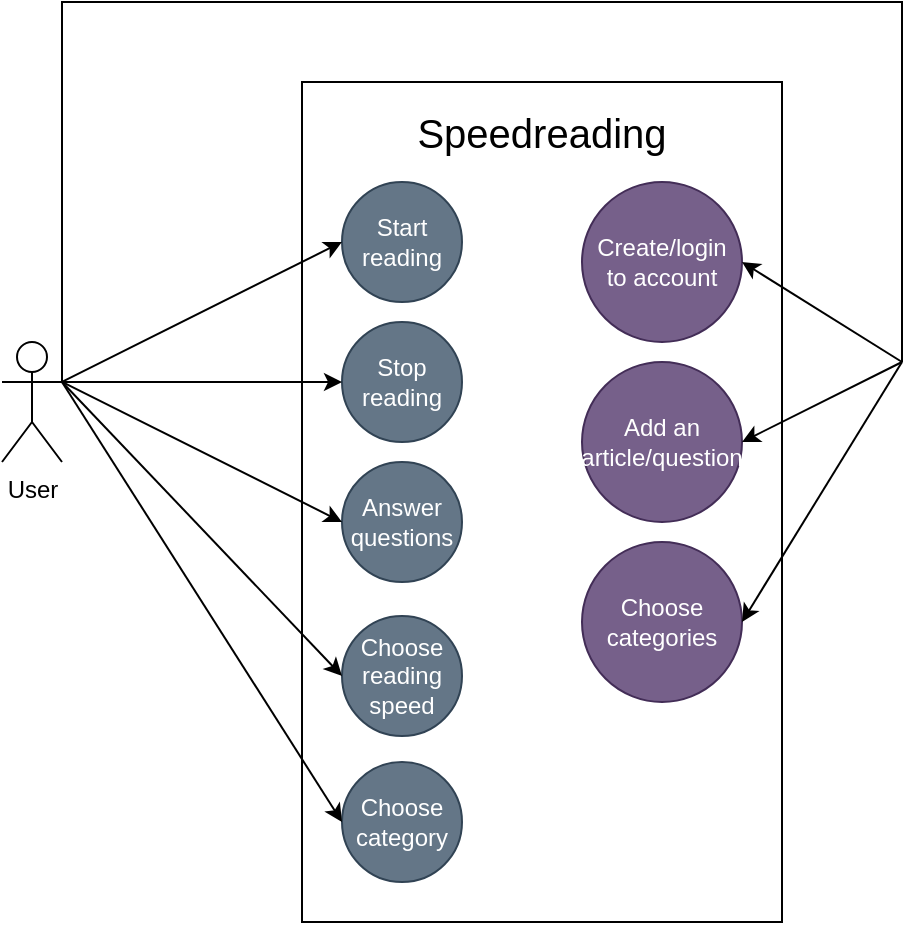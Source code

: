 <mxfile version="24.7.8">
  <diagram name="Page-1" id="jXmUCTBzbYAQhXUMD1mK">
    <mxGraphModel dx="989" dy="582" grid="1" gridSize="10" guides="1" tooltips="1" connect="1" arrows="1" fold="1" page="1" pageScale="1" pageWidth="850" pageHeight="1100" math="0" shadow="0">
      <root>
        <mxCell id="0" />
        <mxCell id="1" parent="0" />
        <mxCell id="Evu1ml-J9JqkELGcAz-h-3" value="&amp;nbsp;&amp;nbsp;" style="whiteSpace=wrap;html=1;" vertex="1" parent="1">
          <mxGeometry x="400" y="150" width="240" height="420" as="geometry" />
        </mxCell>
        <mxCell id="Evu1ml-J9JqkELGcAz-h-4" value="Speedreading" style="text;html=1;align=center;verticalAlign=middle;whiteSpace=wrap;rounded=0;fontSize=20;" vertex="1" parent="1">
          <mxGeometry x="490" y="160" width="60" height="30" as="geometry" />
        </mxCell>
        <mxCell id="Evu1ml-J9JqkELGcAz-h-22" style="edgeStyle=orthogonalEdgeStyle;rounded=0;orthogonalLoop=1;jettySize=auto;html=1;exitX=1;exitY=0.333;exitDx=0;exitDy=0;exitPerimeter=0;endArrow=none;endFill=0;" edge="1" parent="1" source="Evu1ml-J9JqkELGcAz-h-5">
          <mxGeometry relative="1" as="geometry">
            <mxPoint x="700" y="290" as="targetPoint" />
            <Array as="points">
              <mxPoint x="280" y="300" />
              <mxPoint x="280" y="110" />
              <mxPoint x="700" y="110" />
            </Array>
          </mxGeometry>
        </mxCell>
        <mxCell id="Evu1ml-J9JqkELGcAz-h-5" value="User" style="shape=umlActor;verticalLabelPosition=bottom;verticalAlign=top;html=1;" vertex="1" parent="1">
          <mxGeometry x="250" y="280" width="30" height="60" as="geometry" />
        </mxCell>
        <mxCell id="Evu1ml-J9JqkELGcAz-h-9" value="Start reading" style="ellipse;whiteSpace=wrap;html=1;aspect=fixed;fillColor=#647687;fontColor=#ffffff;strokeColor=#314354;" vertex="1" parent="1">
          <mxGeometry x="420" y="200" width="60" height="60" as="geometry" />
        </mxCell>
        <mxCell id="Evu1ml-J9JqkELGcAz-h-10" value="Stop reading" style="ellipse;whiteSpace=wrap;html=1;aspect=fixed;fillColor=#647687;fontColor=#ffffff;strokeColor=#314354;" vertex="1" parent="1">
          <mxGeometry x="420" y="270" width="60" height="60" as="geometry" />
        </mxCell>
        <mxCell id="Evu1ml-J9JqkELGcAz-h-11" value="Answer questions" style="ellipse;whiteSpace=wrap;html=1;aspect=fixed;fillColor=#647687;fontColor=#ffffff;strokeColor=#314354;" vertex="1" parent="1">
          <mxGeometry x="420" y="340" width="60" height="60" as="geometry" />
        </mxCell>
        <mxCell id="Evu1ml-J9JqkELGcAz-h-12" value="Choose reading speed" style="ellipse;whiteSpace=wrap;html=1;aspect=fixed;fillColor=#647687;fontColor=#ffffff;strokeColor=#314354;" vertex="1" parent="1">
          <mxGeometry x="420" y="417" width="60" height="60" as="geometry" />
        </mxCell>
        <mxCell id="Evu1ml-J9JqkELGcAz-h-13" value="Create/login to account" style="ellipse;whiteSpace=wrap;html=1;aspect=fixed;fillColor=#76608a;fontColor=#ffffff;strokeColor=#432D57;" vertex="1" parent="1">
          <mxGeometry x="540" y="200" width="80" height="80" as="geometry" />
        </mxCell>
        <mxCell id="Evu1ml-J9JqkELGcAz-h-14" value="Add an article/question" style="ellipse;whiteSpace=wrap;html=1;aspect=fixed;fillColor=#76608a;fontColor=#ffffff;strokeColor=#432D57;" vertex="1" parent="1">
          <mxGeometry x="540" y="290" width="80" height="80" as="geometry" />
        </mxCell>
        <mxCell id="Evu1ml-J9JqkELGcAz-h-15" value="Choose categories" style="ellipse;whiteSpace=wrap;html=1;aspect=fixed;fillColor=#76608a;fontColor=#ffffff;strokeColor=#432D57;" vertex="1" parent="1">
          <mxGeometry x="540" y="380" width="80" height="80" as="geometry" />
        </mxCell>
        <mxCell id="Evu1ml-J9JqkELGcAz-h-18" value="" style="endArrow=classic;html=1;rounded=0;exitX=1;exitY=0.333;exitDx=0;exitDy=0;exitPerimeter=0;entryX=0;entryY=0.5;entryDx=0;entryDy=0;" edge="1" parent="1" source="Evu1ml-J9JqkELGcAz-h-5" target="Evu1ml-J9JqkELGcAz-h-9">
          <mxGeometry width="50" height="50" relative="1" as="geometry">
            <mxPoint x="340" y="320" as="sourcePoint" />
            <mxPoint x="390" y="270" as="targetPoint" />
          </mxGeometry>
        </mxCell>
        <mxCell id="Evu1ml-J9JqkELGcAz-h-19" value="" style="endArrow=classic;html=1;rounded=0;exitX=1;exitY=0.333;exitDx=0;exitDy=0;exitPerimeter=0;entryX=0;entryY=0.5;entryDx=0;entryDy=0;" edge="1" parent="1" source="Evu1ml-J9JqkELGcAz-h-5" target="Evu1ml-J9JqkELGcAz-h-10">
          <mxGeometry width="50" height="50" relative="1" as="geometry">
            <mxPoint x="300" y="360" as="sourcePoint" />
            <mxPoint x="350" y="310" as="targetPoint" />
          </mxGeometry>
        </mxCell>
        <mxCell id="Evu1ml-J9JqkELGcAz-h-20" value="" style="endArrow=classic;html=1;rounded=0;exitX=1;exitY=0.333;exitDx=0;exitDy=0;exitPerimeter=0;entryX=0;entryY=0.5;entryDx=0;entryDy=0;" edge="1" parent="1" source="Evu1ml-J9JqkELGcAz-h-5" target="Evu1ml-J9JqkELGcAz-h-11">
          <mxGeometry width="50" height="50" relative="1" as="geometry">
            <mxPoint x="280" y="390" as="sourcePoint" />
            <mxPoint x="330" y="340" as="targetPoint" />
          </mxGeometry>
        </mxCell>
        <mxCell id="Evu1ml-J9JqkELGcAz-h-21" value="" style="endArrow=classic;html=1;rounded=0;exitX=1;exitY=0.333;exitDx=0;exitDy=0;exitPerimeter=0;entryX=0;entryY=0.5;entryDx=0;entryDy=0;" edge="1" parent="1" source="Evu1ml-J9JqkELGcAz-h-5" target="Evu1ml-J9JqkELGcAz-h-12">
          <mxGeometry width="50" height="50" relative="1" as="geometry">
            <mxPoint x="310" y="460" as="sourcePoint" />
            <mxPoint x="360" y="410" as="targetPoint" />
          </mxGeometry>
        </mxCell>
        <mxCell id="Evu1ml-J9JqkELGcAz-h-23" value="" style="endArrow=classic;html=1;rounded=0;entryX=1;entryY=0.5;entryDx=0;entryDy=0;" edge="1" parent="1" target="Evu1ml-J9JqkELGcAz-h-13">
          <mxGeometry width="50" height="50" relative="1" as="geometry">
            <mxPoint x="700" y="290" as="sourcePoint" />
            <mxPoint x="390" y="270" as="targetPoint" />
          </mxGeometry>
        </mxCell>
        <mxCell id="Evu1ml-J9JqkELGcAz-h-24" value="" style="endArrow=classic;html=1;rounded=0;entryX=1;entryY=0.5;entryDx=0;entryDy=0;" edge="1" parent="1" target="Evu1ml-J9JqkELGcAz-h-14">
          <mxGeometry width="50" height="50" relative="1" as="geometry">
            <mxPoint x="700" y="290" as="sourcePoint" />
            <mxPoint x="740" y="330" as="targetPoint" />
          </mxGeometry>
        </mxCell>
        <mxCell id="Evu1ml-J9JqkELGcAz-h-25" value="" style="endArrow=classic;html=1;rounded=0;entryX=1;entryY=0.5;entryDx=0;entryDy=0;" edge="1" parent="1" target="Evu1ml-J9JqkELGcAz-h-15">
          <mxGeometry width="50" height="50" relative="1" as="geometry">
            <mxPoint x="700" y="290" as="sourcePoint" />
            <mxPoint x="760" y="370" as="targetPoint" />
          </mxGeometry>
        </mxCell>
        <mxCell id="Evu1ml-J9JqkELGcAz-h-26" value="Choose category" style="ellipse;whiteSpace=wrap;html=1;aspect=fixed;fillColor=#647687;fontColor=#ffffff;strokeColor=#314354;" vertex="1" parent="1">
          <mxGeometry x="420" y="490" width="60" height="60" as="geometry" />
        </mxCell>
        <mxCell id="Evu1ml-J9JqkELGcAz-h-27" value="" style="endArrow=classic;html=1;rounded=0;exitX=1;exitY=0.333;exitDx=0;exitDy=0;exitPerimeter=0;entryX=0;entryY=0.5;entryDx=0;entryDy=0;" edge="1" parent="1" source="Evu1ml-J9JqkELGcAz-h-5" target="Evu1ml-J9JqkELGcAz-h-26">
          <mxGeometry width="50" height="50" relative="1" as="geometry">
            <mxPoint x="310" y="480" as="sourcePoint" />
            <mxPoint x="360" y="430" as="targetPoint" />
          </mxGeometry>
        </mxCell>
      </root>
    </mxGraphModel>
  </diagram>
</mxfile>
